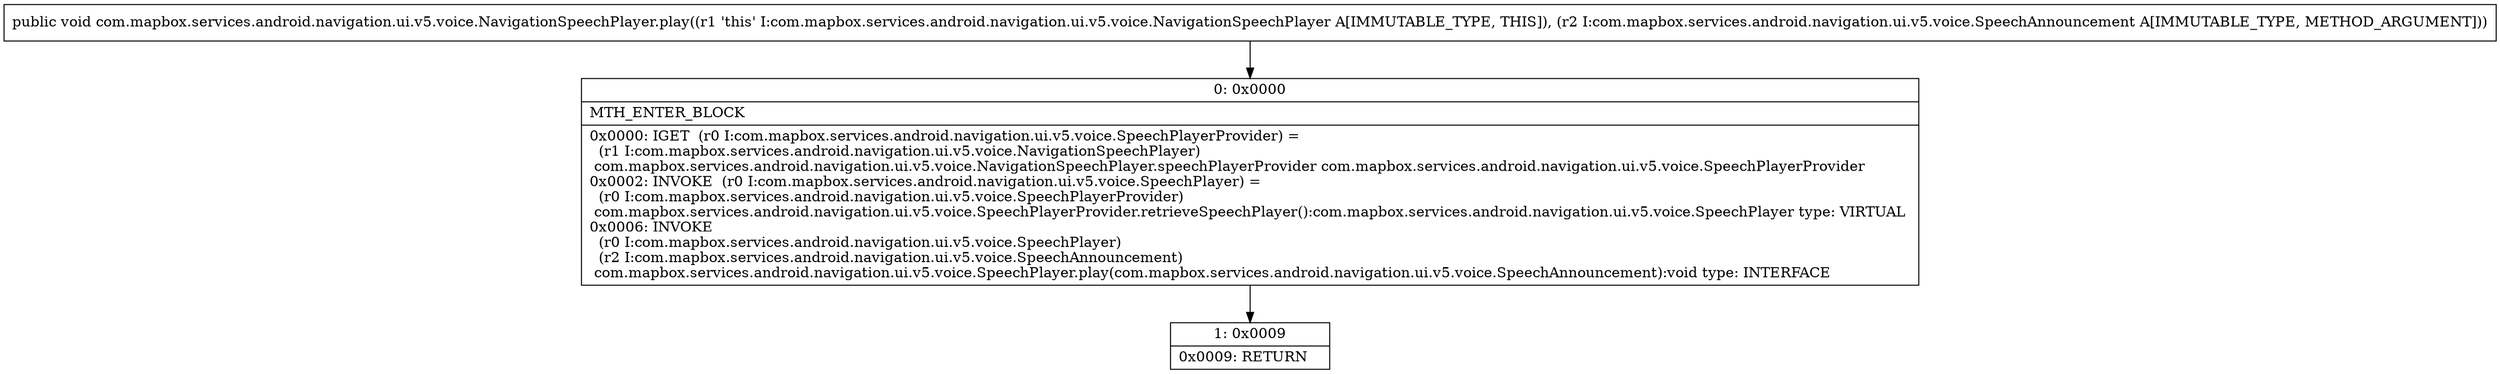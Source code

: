 digraph "CFG forcom.mapbox.services.android.navigation.ui.v5.voice.NavigationSpeechPlayer.play(Lcom\/mapbox\/services\/android\/navigation\/ui\/v5\/voice\/SpeechAnnouncement;)V" {
Node_0 [shape=record,label="{0\:\ 0x0000|MTH_ENTER_BLOCK\l|0x0000: IGET  (r0 I:com.mapbox.services.android.navigation.ui.v5.voice.SpeechPlayerProvider) = \l  (r1 I:com.mapbox.services.android.navigation.ui.v5.voice.NavigationSpeechPlayer)\l com.mapbox.services.android.navigation.ui.v5.voice.NavigationSpeechPlayer.speechPlayerProvider com.mapbox.services.android.navigation.ui.v5.voice.SpeechPlayerProvider \l0x0002: INVOKE  (r0 I:com.mapbox.services.android.navigation.ui.v5.voice.SpeechPlayer) = \l  (r0 I:com.mapbox.services.android.navigation.ui.v5.voice.SpeechPlayerProvider)\l com.mapbox.services.android.navigation.ui.v5.voice.SpeechPlayerProvider.retrieveSpeechPlayer():com.mapbox.services.android.navigation.ui.v5.voice.SpeechPlayer type: VIRTUAL \l0x0006: INVOKE  \l  (r0 I:com.mapbox.services.android.navigation.ui.v5.voice.SpeechPlayer)\l  (r2 I:com.mapbox.services.android.navigation.ui.v5.voice.SpeechAnnouncement)\l com.mapbox.services.android.navigation.ui.v5.voice.SpeechPlayer.play(com.mapbox.services.android.navigation.ui.v5.voice.SpeechAnnouncement):void type: INTERFACE \l}"];
Node_1 [shape=record,label="{1\:\ 0x0009|0x0009: RETURN   \l}"];
MethodNode[shape=record,label="{public void com.mapbox.services.android.navigation.ui.v5.voice.NavigationSpeechPlayer.play((r1 'this' I:com.mapbox.services.android.navigation.ui.v5.voice.NavigationSpeechPlayer A[IMMUTABLE_TYPE, THIS]), (r2 I:com.mapbox.services.android.navigation.ui.v5.voice.SpeechAnnouncement A[IMMUTABLE_TYPE, METHOD_ARGUMENT])) }"];
MethodNode -> Node_0;
Node_0 -> Node_1;
}

